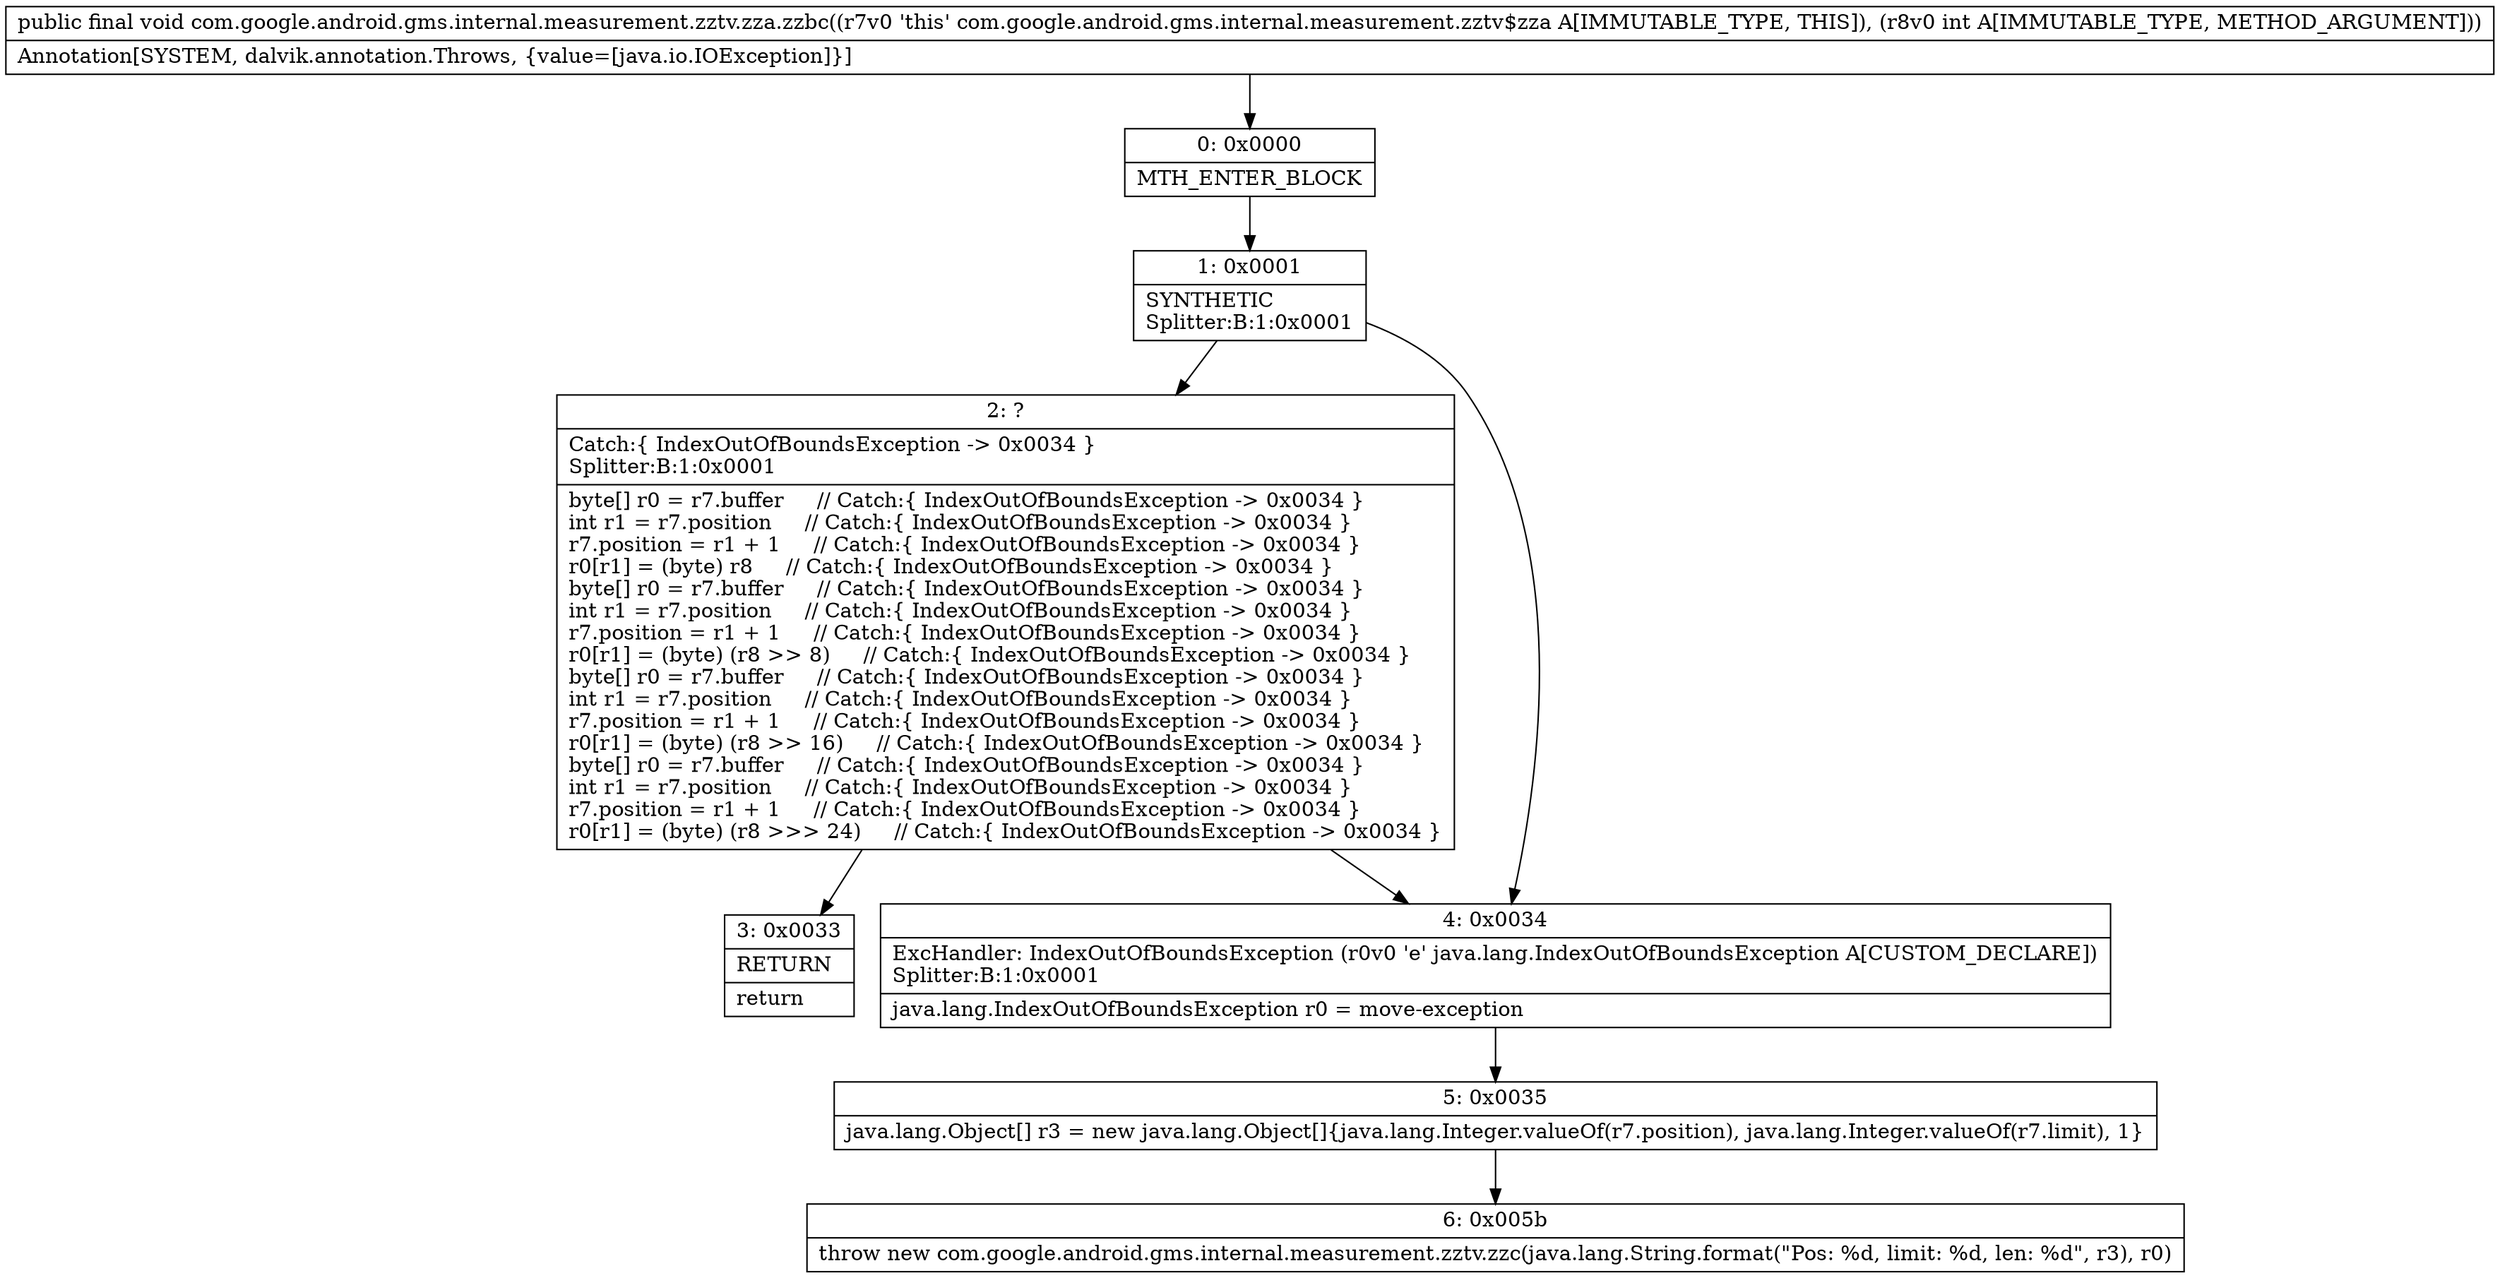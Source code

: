 digraph "CFG forcom.google.android.gms.internal.measurement.zztv.zza.zzbc(I)V" {
Node_0 [shape=record,label="{0\:\ 0x0000|MTH_ENTER_BLOCK\l}"];
Node_1 [shape=record,label="{1\:\ 0x0001|SYNTHETIC\lSplitter:B:1:0x0001\l}"];
Node_2 [shape=record,label="{2\:\ ?|Catch:\{ IndexOutOfBoundsException \-\> 0x0034 \}\lSplitter:B:1:0x0001\l|byte[] r0 = r7.buffer     \/\/ Catch:\{ IndexOutOfBoundsException \-\> 0x0034 \}\lint r1 = r7.position     \/\/ Catch:\{ IndexOutOfBoundsException \-\> 0x0034 \}\lr7.position = r1 + 1     \/\/ Catch:\{ IndexOutOfBoundsException \-\> 0x0034 \}\lr0[r1] = (byte) r8     \/\/ Catch:\{ IndexOutOfBoundsException \-\> 0x0034 \}\lbyte[] r0 = r7.buffer     \/\/ Catch:\{ IndexOutOfBoundsException \-\> 0x0034 \}\lint r1 = r7.position     \/\/ Catch:\{ IndexOutOfBoundsException \-\> 0x0034 \}\lr7.position = r1 + 1     \/\/ Catch:\{ IndexOutOfBoundsException \-\> 0x0034 \}\lr0[r1] = (byte) (r8 \>\> 8)     \/\/ Catch:\{ IndexOutOfBoundsException \-\> 0x0034 \}\lbyte[] r0 = r7.buffer     \/\/ Catch:\{ IndexOutOfBoundsException \-\> 0x0034 \}\lint r1 = r7.position     \/\/ Catch:\{ IndexOutOfBoundsException \-\> 0x0034 \}\lr7.position = r1 + 1     \/\/ Catch:\{ IndexOutOfBoundsException \-\> 0x0034 \}\lr0[r1] = (byte) (r8 \>\> 16)     \/\/ Catch:\{ IndexOutOfBoundsException \-\> 0x0034 \}\lbyte[] r0 = r7.buffer     \/\/ Catch:\{ IndexOutOfBoundsException \-\> 0x0034 \}\lint r1 = r7.position     \/\/ Catch:\{ IndexOutOfBoundsException \-\> 0x0034 \}\lr7.position = r1 + 1     \/\/ Catch:\{ IndexOutOfBoundsException \-\> 0x0034 \}\lr0[r1] = (byte) (r8 \>\>\> 24)     \/\/ Catch:\{ IndexOutOfBoundsException \-\> 0x0034 \}\l}"];
Node_3 [shape=record,label="{3\:\ 0x0033|RETURN\l|return\l}"];
Node_4 [shape=record,label="{4\:\ 0x0034|ExcHandler: IndexOutOfBoundsException (r0v0 'e' java.lang.IndexOutOfBoundsException A[CUSTOM_DECLARE])\lSplitter:B:1:0x0001\l|java.lang.IndexOutOfBoundsException r0 = move\-exception\l}"];
Node_5 [shape=record,label="{5\:\ 0x0035|java.lang.Object[] r3 = new java.lang.Object[]\{java.lang.Integer.valueOf(r7.position), java.lang.Integer.valueOf(r7.limit), 1\}\l}"];
Node_6 [shape=record,label="{6\:\ 0x005b|throw new com.google.android.gms.internal.measurement.zztv.zzc(java.lang.String.format(\"Pos: %d, limit: %d, len: %d\", r3), r0)\l}"];
MethodNode[shape=record,label="{public final void com.google.android.gms.internal.measurement.zztv.zza.zzbc((r7v0 'this' com.google.android.gms.internal.measurement.zztv$zza A[IMMUTABLE_TYPE, THIS]), (r8v0 int A[IMMUTABLE_TYPE, METHOD_ARGUMENT]))  | Annotation[SYSTEM, dalvik.annotation.Throws, \{value=[java.io.IOException]\}]\l}"];
MethodNode -> Node_0;
Node_0 -> Node_1;
Node_1 -> Node_2;
Node_1 -> Node_4;
Node_2 -> Node_3;
Node_2 -> Node_4;
Node_4 -> Node_5;
Node_5 -> Node_6;
}

